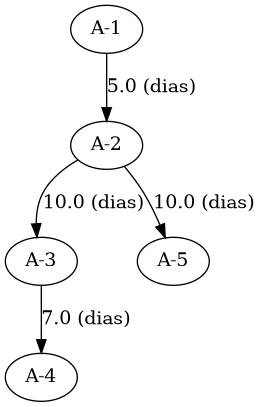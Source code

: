 @startuml
digraph Diagram {
"A-1" -> "A-2" [label = "5.0 (dias)"]
"A-2" -> "A-3" [label = "10.0 (dias)"]
"A-2" -> "A-5" [label = "10.0 (dias)"]
"A-3" -> "A-4" [label = "7.0 (dias)"]
}
@enduml
